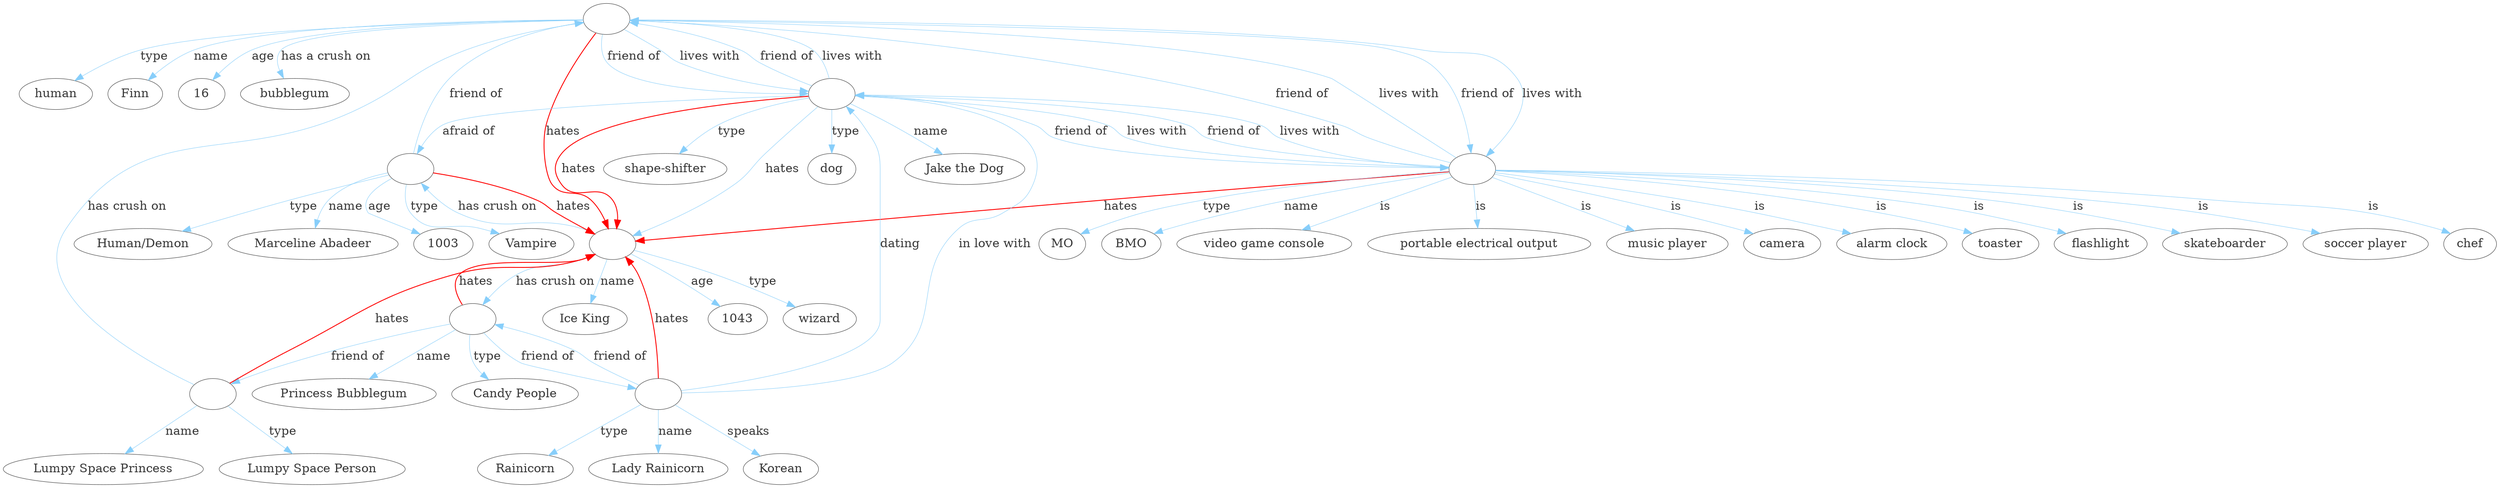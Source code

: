 digraph {
  graph [
  ];
  node [
    style = "", fontsize = "14", fontcolor="grey22", color = "grey22", penwidth="0.5"
  ]
  edge [
    color="lightskyblue", fontcolor="grey22", penwidth="0.5", fontsize="14"
  ]
  finn [label="", image="finn.png"]
  "finn" -> "human"[label="type"]
  "finn" -> "Finn"[label="name"]
  "finn" -> "16"[label="age"]
  "finn" -> "bubblegum"[label="has a crush on"]
  "finn" -> "jake"[label="friend of"]
  "finn" -> "bmo"[label="friend of"]
  "finn" -> "jake"[label="lives with"]
  "finn" -> "bmo"[label="lives with"]
  "finn" -> "ice-king"[label="hates", color="red", penwidth="1"]

  jake [label="", image="jake.png"]
  "jake" -> "dog"[label="type"]
  "jake" -> "shape-shifter"[label="type"]
  "jake" -> "Jake the Dog"[label="name"]
  "jake" -> "finn"[label="friend of"]
  "jake" -> "bmo"[label="friend of"]
  "jake" -> "finn"[label="lives with"]
  "jake" -> "bmo"[label="lives with"]
  "jake" -> "ice-king"[label="hates"]
  "jake" -> "marceline-abadeer"[label="afraid of"]
  "jake" -> "ice-king"[label="hates", color="red", penwidth="1"]

  bmo [label="", image="bmo.png"]
  "bmo" -> "MO"[label="type"]
  "bmo" -> "BMO"[label="name"]
  "bmo" -> "finn"[label="friend of"]
  "bmo" -> "jake"[label="friend of"]
  "bmo" -> "finn"[label="lives with"]
  "bmo" -> "jake"[label="lives with"]
  "bmo" -> "video game console"[label="is"]
  "bmo" -> "portable electrical output"[label="is"]
  "bmo" -> "music player"[label="is"]
  "bmo" -> "camera"[label="is"]
  "bmo" -> "alarm clock"[label="is"]
  "bmo" -> "toaster"[label="is"]
  "bmo" -> "flashlight"[label="is"]
  "bmo" -> "skateboarder"[label="is"]
  "bmo" -> "soccer player"[label="is"]
  "bmo" -> "chef"[label="is"]
  "bmo" -> "ice-king"[label="hates", color="red", penwidth="1"]

  "princess-bubblegum" [label="", image="princess-bubblegum.png"]
  "princess-bubblegum" -> "Candy People"[label="type"];
  "princess-bubblegum" -> "Princess Bubblegum"[label="name"];
  "princess-bubblegum" -> "lady-rainicorn"[label="friend of"];
  "princess-bubblegum" -> "lumpy-space-princess"[label="friend of"];
  "princess-bubblegum" -> "ice-king"[label="hates", color="red", penwidth="1"];

  "ice-king" [label="", image="ice-king.png"]
  "ice-king" -> "wizard"[label="type"]
  "ice-king" -> "Ice King"[label="name"]
  "ice-king" -> "1043"[label="age"]
  "ice-king" -> "marceline-abadeer"[label="has crush on"]
  "ice-king" -> "princess-bubblegum"[label="has crush on"]

  "lumpy-space-princess" [label="", image="lumpy-space-princess.png"]
  "lumpy-space-princess" -> "Lumpy Space Person"[label="type"]
  "lumpy-space-princess" -> "Lumpy Space Princess"[label="name"]
  "lumpy-space-princess" -> "finn"[label="has crush on"]
  "lumpy-space-princess" -> "ice-king"[label="hates", color="red", penwidth="1"]

  "lady-rainicorn" [label="", image="lady-rainicorn.png"]
  "lady-rainicorn" -> "Rainicorn"[label="type"]
  "lady-rainicorn" -> "Lady Rainicorn"[label="name"]
  "lady-rainicorn" -> "jake"[label="in love with"]
  "lady-rainicorn" -> "princess-bubblegum"[label="friend of"]
  "lady-rainicorn" -> "jake"[label="dating"]
  "lady-rainicorn" -> "Korean"[label="speaks"]
  "lady-rainicorn" -> "ice-king"[label="hates", color="red", penwidth="1"]

  "marceline-abadeer" [label="", image="marceline.png"]
  "marceline-abadeer" -> "Vampire"[label="type"]
  "marceline-abadeer" -> "Human/Demon"[label="type"]
  "marceline-abadeer" -> "Marceline Abadeer"[label="name"]
  "marceline-abadeer" -> "1003"[label="age"]
  "marceline-abadeer" -> "finn"[label="friend of"]
  "marceline-abadeer" -> "ice-king"[label="hates", color="red", penwidth="1"]
}

/* sudo apt-get install graphviz */
/* dot -Tpng haters.dot > hatres.png */

